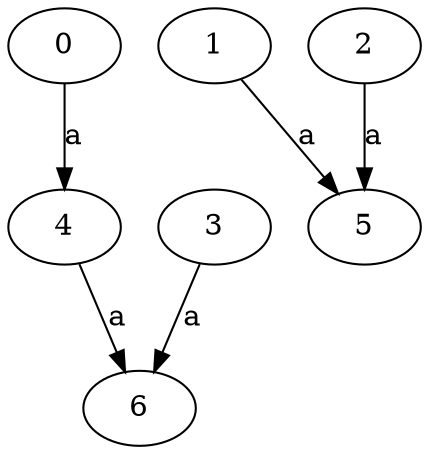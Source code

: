 strict digraph  {
0;
3;
4;
1;
2;
5;
6;
0 -> 4  [label=a];
3 -> 6  [label=a];
4 -> 6  [label=a];
1 -> 5  [label=a];
2 -> 5  [label=a];
}

